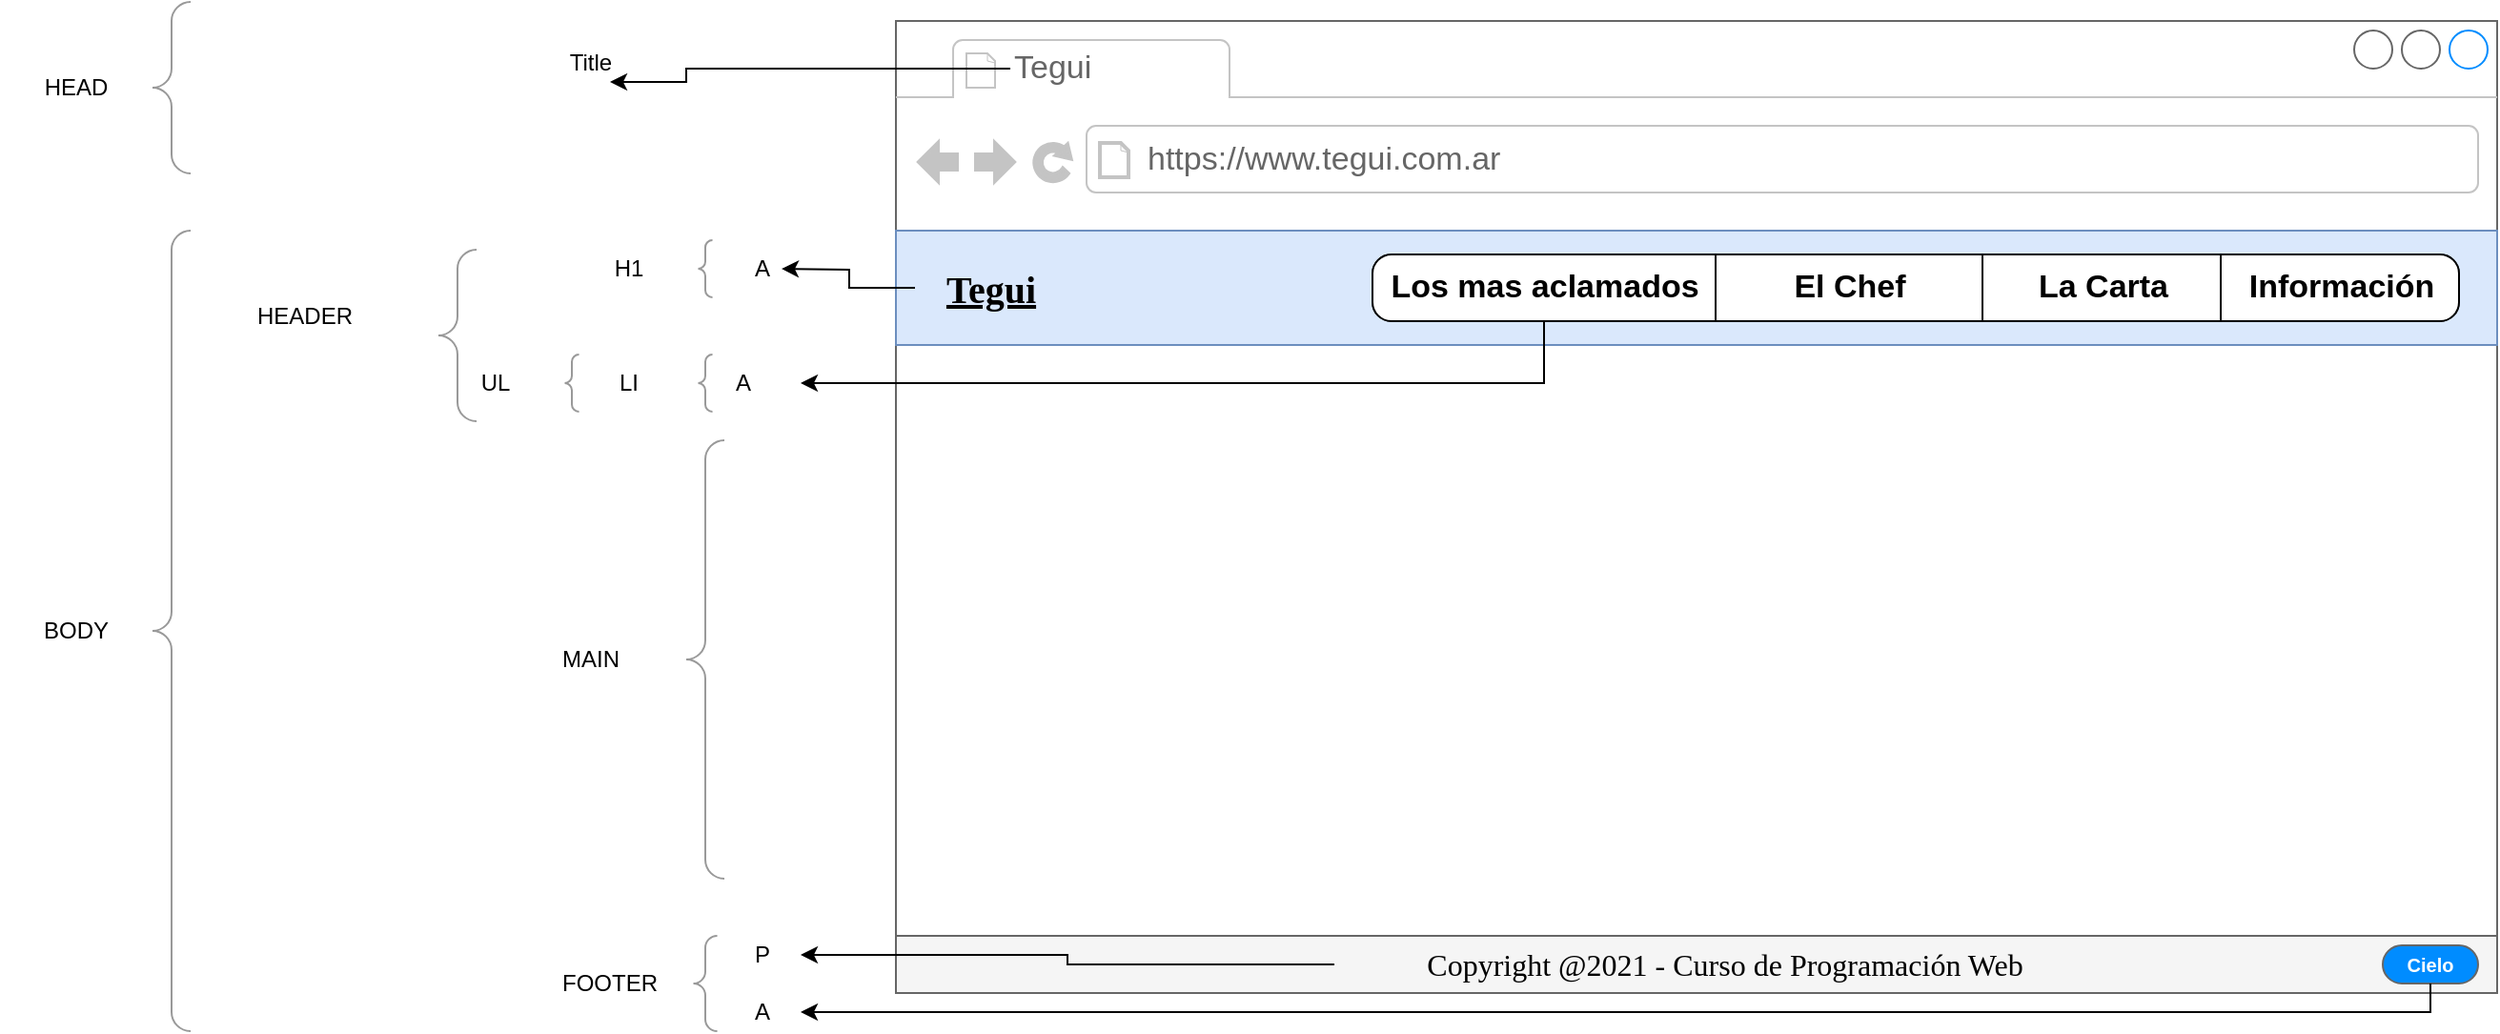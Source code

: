 <mxfile version="14.5.8" type="device" pages="6"><diagram id="nqMDQ42JvN_p7R4IukhD" name="Base"><mxGraphModel dx="2165" dy="751" grid="1" gridSize="10" guides="1" tooltips="1" connect="1" arrows="1" fold="1" page="1" pageScale="1" pageWidth="827" pageHeight="1169" math="0" shadow="0"><root><mxCell id="0"/><mxCell id="1" parent="0"/><mxCell id="BA7_IktVp5U3-9SBOT9P-2" value="" style="strokeWidth=1;shadow=0;dashed=0;align=center;html=1;shape=mxgraph.mockup.containers.browserWindow;rSize=0;strokeColor=#666666;strokeColor2=#008cff;strokeColor3=#c4c4c4;mainText=,;recursiveResize=0;" parent="1" vertex="1"><mxGeometry x="40" y="120" width="840" height="510" as="geometry"/></mxCell><mxCell id="BA7_IktVp5U3-9SBOT9P-3" value="Tegui" style="strokeWidth=1;shadow=0;dashed=0;align=center;html=1;shape=mxgraph.mockup.containers.anchor;fontSize=17;fontColor=#666666;align=left;" parent="BA7_IktVp5U3-9SBOT9P-2" vertex="1"><mxGeometry x="60" y="12" width="110" height="26" as="geometry"/></mxCell><mxCell id="BA7_IktVp5U3-9SBOT9P-4" value="&lt;div&gt;https://www.tegui.com.ar&lt;/div&gt;" style="strokeWidth=1;shadow=0;dashed=0;align=center;html=1;shape=mxgraph.mockup.containers.anchor;rSize=0;fontSize=17;fontColor=#666666;align=left;" parent="BA7_IktVp5U3-9SBOT9P-2" vertex="1"><mxGeometry x="130" y="60" width="250" height="26" as="geometry"/></mxCell><mxCell id="BA7_IktVp5U3-9SBOT9P-5" value="" style="rounded=0;whiteSpace=wrap;html=1;fillColor=#dae8fc;strokeColor=#6c8ebf;" parent="BA7_IktVp5U3-9SBOT9P-2" vertex="1"><mxGeometry y="110" width="840" height="60" as="geometry"/></mxCell><mxCell id="BA7_IktVp5U3-9SBOT9P-6" value="Tegui" style="text;html=1;strokeColor=none;fillColor=none;align=center;verticalAlign=middle;whiteSpace=wrap;rounded=0;fontFamily=Verdana;fontSize=20;fontStyle=5" parent="BA7_IktVp5U3-9SBOT9P-2" vertex="1"><mxGeometry x="10" y="130" width="80" height="20" as="geometry"/></mxCell><mxCell id="BA7_IktVp5U3-9SBOT9P-7" value="" style="strokeWidth=1;shadow=0;dashed=0;align=center;html=1;shape=mxgraph.mockup.rrect;rSize=10;fillColor=#ffffff;strokeColor=#666666;fontFamily=Verdana;fontSize=20;" parent="BA7_IktVp5U3-9SBOT9P-2" vertex="1"><mxGeometry x="250" y="122.5" width="570" height="35" as="geometry"/></mxCell><mxCell id="BA7_IktVp5U3-9SBOT9P-8" value="El Chef" style="strokeWidth=1;shadow=0;dashed=0;align=center;html=1;shape=mxgraph.mockup.rrect;rSize=0;fontSize=17;fontStyle=1;resizeHeight=1;" parent="BA7_IktVp5U3-9SBOT9P-7" vertex="1"><mxGeometry width="140" height="35" relative="1" as="geometry"><mxPoint x="180" as="offset"/></mxGeometry></mxCell><mxCell id="BA7_IktVp5U3-9SBOT9P-9" value="La Carta" style="strokeWidth=1;shadow=0;dashed=0;align=center;html=1;shape=mxgraph.mockup.rrect;rSize=0;fontSize=17;fontStyle=1;resizeHeight=1;" parent="BA7_IktVp5U3-9SBOT9P-7" vertex="1"><mxGeometry width="125" height="35" relative="1" as="geometry"><mxPoint x="320" as="offset"/></mxGeometry></mxCell><mxCell id="BA7_IktVp5U3-9SBOT9P-10" value="Información" style="strokeWidth=1;shadow=0;dashed=0;align=center;html=1;shape=mxgraph.mockup.rightButton;rSize=10;fontSize=17;fontStyle=1;resizeHeight=1;" parent="BA7_IktVp5U3-9SBOT9P-7" vertex="1"><mxGeometry x="1" width="125" height="35" relative="1" as="geometry"><mxPoint x="-125" as="offset"/></mxGeometry></mxCell><mxCell id="BA7_IktVp5U3-9SBOT9P-11" value="Los mas aclamados" style="strokeWidth=1;shadow=0;dashed=0;align=center;html=1;shape=mxgraph.mockup.leftButton;rSize=10;fontSize=17;fontStyle=1;resizeHeight=1;" parent="BA7_IktVp5U3-9SBOT9P-7" vertex="1"><mxGeometry width="180" height="35" relative="1" as="geometry"/></mxCell><mxCell id="BA7_IktVp5U3-9SBOT9P-12" value="" style="rounded=0;whiteSpace=wrap;html=1;fontFamily=Verdana;fontSize=20;fillColor=#f5f5f5;strokeColor=#666666;fontColor=#333333;" parent="BA7_IktVp5U3-9SBOT9P-2" vertex="1"><mxGeometry y="480" width="840" height="30" as="geometry"/></mxCell><mxCell id="BA7_IktVp5U3-9SBOT9P-13" value="Copyright @2021 - Curso de Programación Web" style="text;html=1;strokeColor=none;fillColor=none;align=center;verticalAlign=middle;whiteSpace=wrap;rounded=0;fontFamily=Verdana;fontSize=16;" parent="BA7_IktVp5U3-9SBOT9P-2" vertex="1"><mxGeometry x="230" y="485" width="410" height="20" as="geometry"/></mxCell><mxCell id="BA7_IktVp5U3-9SBOT9P-14" value="Cielo" style="strokeWidth=1;shadow=0;dashed=0;align=center;html=1;shape=mxgraph.mockup.buttons.button;strokeColor=#666666;fontColor=#ffffff;mainText=;buttonStyle=round;fontSize=10;fontStyle=1;fillColor=#008cff;whiteSpace=wrap;" parent="BA7_IktVp5U3-9SBOT9P-2" vertex="1"><mxGeometry x="780" y="485" width="50" height="20" as="geometry"/></mxCell><mxCell id="oKvTap58xJANNZ1fQvmA-1" style="edgeStyle=orthogonalEdgeStyle;rounded=0;orthogonalLoop=1;jettySize=auto;html=1;" edge="1" parent="1" source="BA7_IktVp5U3-9SBOT9P-6"><mxGeometry relative="1" as="geometry"><mxPoint x="-20" y="250" as="targetPoint"/></mxGeometry></mxCell><mxCell id="oKvTap58xJANNZ1fQvmA-2" value="H1" style="text;html=1;strokeColor=none;fillColor=none;align=center;verticalAlign=middle;whiteSpace=wrap;rounded=0;" vertex="1" parent="1"><mxGeometry x="-120" y="240" width="40" height="20" as="geometry"/></mxCell><mxCell id="oKvTap58xJANNZ1fQvmA-3" style="edgeStyle=orthogonalEdgeStyle;rounded=0;orthogonalLoop=1;jettySize=auto;html=1;" edge="1" parent="1" source="BA7_IktVp5U3-9SBOT9P-11"><mxGeometry relative="1" as="geometry"><mxPoint x="-10" y="310" as="targetPoint"/><Array as="points"><mxPoint x="380" y="310"/><mxPoint x="10" y="310"/></Array></mxGeometry></mxCell><mxCell id="oKvTap58xJANNZ1fQvmA-4" value="A" style="text;html=1;strokeColor=none;fillColor=none;align=center;verticalAlign=middle;whiteSpace=wrap;rounded=0;" vertex="1" parent="1"><mxGeometry x="-60" y="300" width="40" height="20" as="geometry"/></mxCell><mxCell id="oKvTap58xJANNZ1fQvmA-5" value="" style="labelPosition=right;align=left;strokeWidth=1;shape=mxgraph.mockup.markup.curlyBrace;html=1;shadow=0;dashed=0;strokeColor=#999999;direction=north;" vertex="1" parent="1"><mxGeometry x="-70" y="295" width="20" height="30" as="geometry"/></mxCell><mxCell id="oKvTap58xJANNZ1fQvmA-6" value="LI" style="text;html=1;strokeColor=none;fillColor=none;align=center;verticalAlign=middle;whiteSpace=wrap;rounded=0;" vertex="1" parent="1"><mxGeometry x="-120" y="300" width="40" height="20" as="geometry"/></mxCell><mxCell id="oKvTap58xJANNZ1fQvmA-8" value="" style="labelPosition=right;align=left;strokeWidth=1;shape=mxgraph.mockup.markup.curlyBrace;html=1;shadow=0;dashed=0;strokeColor=#999999;direction=north;" vertex="1" parent="1"><mxGeometry x="-140" y="295" width="20" height="30" as="geometry"/></mxCell><mxCell id="oKvTap58xJANNZ1fQvmA-9" value="UL" style="text;html=1;strokeColor=none;fillColor=none;align=center;verticalAlign=middle;whiteSpace=wrap;rounded=0;" vertex="1" parent="1"><mxGeometry x="-190" y="300" width="40" height="20" as="geometry"/></mxCell><mxCell id="oKvTap58xJANNZ1fQvmA-11" value="" style="labelPosition=right;align=left;strokeWidth=1;shape=mxgraph.mockup.markup.curlyBrace;html=1;shadow=0;dashed=0;strokeColor=#999999;direction=north;" vertex="1" parent="1"><mxGeometry x="-350" y="110" width="20" height="90" as="geometry"/></mxCell><mxCell id="oKvTap58xJANNZ1fQvmA-12" value="HEADER" style="text;html=1;strokeColor=none;fillColor=none;align=center;verticalAlign=middle;whiteSpace=wrap;rounded=0;" vertex="1" parent="1"><mxGeometry x="-310" y="265" width="80" height="20" as="geometry"/></mxCell><mxCell id="oKvTap58xJANNZ1fQvmA-13" value="P" style="text;html=1;strokeColor=none;fillColor=none;align=center;verticalAlign=middle;whiteSpace=wrap;rounded=0;" vertex="1" parent="1"><mxGeometry x="-50" y="600" width="40" height="20" as="geometry"/></mxCell><mxCell id="oKvTap58xJANNZ1fQvmA-15" value="Title" style="text;html=1;strokeColor=none;fillColor=none;align=center;verticalAlign=middle;whiteSpace=wrap;rounded=0;" vertex="1" parent="1"><mxGeometry x="-140" y="132" width="40" height="20" as="geometry"/></mxCell><mxCell id="oKvTap58xJANNZ1fQvmA-16" style="edgeStyle=orthogonalEdgeStyle;rounded=0;orthogonalLoop=1;jettySize=auto;html=1;entryX=0.75;entryY=1;entryDx=0;entryDy=0;" edge="1" parent="1" source="BA7_IktVp5U3-9SBOT9P-3" target="oKvTap58xJANNZ1fQvmA-15"><mxGeometry relative="1" as="geometry"><Array as="points"><mxPoint x="-70" y="145"/></Array></mxGeometry></mxCell><mxCell id="oKvTap58xJANNZ1fQvmA-21" style="edgeStyle=orthogonalEdgeStyle;rounded=0;orthogonalLoop=1;jettySize=auto;html=1;exitX=0;exitY=0.5;exitDx=0;exitDy=0;entryX=1;entryY=0.5;entryDx=0;entryDy=0;" edge="1" parent="1" source="BA7_IktVp5U3-9SBOT9P-13" target="oKvTap58xJANNZ1fQvmA-13"><mxGeometry relative="1" as="geometry"/></mxCell><mxCell id="oKvTap58xJANNZ1fQvmA-22" value="A" style="text;html=1;strokeColor=none;fillColor=none;align=center;verticalAlign=middle;whiteSpace=wrap;rounded=0;" vertex="1" parent="1"><mxGeometry x="-50" y="630" width="40" height="20" as="geometry"/></mxCell><mxCell id="oKvTap58xJANNZ1fQvmA-24" style="edgeStyle=orthogonalEdgeStyle;rounded=0;orthogonalLoop=1;jettySize=auto;html=1;entryX=1;entryY=0.5;entryDx=0;entryDy=0;" edge="1" parent="1" source="BA7_IktVp5U3-9SBOT9P-14" target="oKvTap58xJANNZ1fQvmA-22"><mxGeometry relative="1" as="geometry"><Array as="points"><mxPoint x="845" y="640"/></Array></mxGeometry></mxCell><mxCell id="oKvTap58xJANNZ1fQvmA-25" value="" style="labelPosition=right;align=left;strokeWidth=1;shape=mxgraph.mockup.markup.curlyBrace;html=1;shadow=0;dashed=0;strokeColor=#999999;direction=north;" vertex="1" parent="1"><mxGeometry x="-70" y="600" width="20" height="50" as="geometry"/></mxCell><mxCell id="oKvTap58xJANNZ1fQvmA-26" value="FOOTER" style="text;html=1;strokeColor=none;fillColor=none;align=center;verticalAlign=middle;whiteSpace=wrap;rounded=0;" vertex="1" parent="1"><mxGeometry x="-150" y="615" width="80" height="20" as="geometry"/></mxCell><mxCell id="oKvTap58xJANNZ1fQvmA-28" value="" style="labelPosition=right;align=left;strokeWidth=1;shape=mxgraph.mockup.markup.curlyBrace;html=1;shadow=0;dashed=0;strokeColor=#999999;direction=north;" vertex="1" parent="1"><mxGeometry x="-70" y="340" width="20" height="230" as="geometry"/></mxCell><mxCell id="oKvTap58xJANNZ1fQvmA-29" value="MAIN" style="text;html=1;strokeColor=none;fillColor=none;align=center;verticalAlign=middle;whiteSpace=wrap;rounded=0;" vertex="1" parent="1"><mxGeometry x="-160" y="445" width="80" height="20" as="geometry"/></mxCell><mxCell id="oKvTap58xJANNZ1fQvmA-31" value="" style="labelPosition=right;align=left;strokeWidth=1;shape=mxgraph.mockup.markup.curlyBrace;html=1;shadow=0;dashed=0;strokeColor=#999999;direction=north;" vertex="1" parent="1"><mxGeometry x="-350" y="230" width="20" height="420" as="geometry"/></mxCell><mxCell id="oKvTap58xJANNZ1fQvmA-32" value="BODY" style="text;html=1;strokeColor=none;fillColor=none;align=center;verticalAlign=middle;whiteSpace=wrap;rounded=0;" vertex="1" parent="1"><mxGeometry x="-430" y="430" width="80" height="20" as="geometry"/></mxCell><mxCell id="oKvTap58xJANNZ1fQvmA-33" value="" style="labelPosition=right;align=left;strokeWidth=1;shape=mxgraph.mockup.markup.curlyBrace;html=1;shadow=0;dashed=0;strokeColor=#999999;direction=north;" vertex="1" parent="1"><mxGeometry x="-200" y="240" width="20" height="90" as="geometry"/></mxCell><mxCell id="oKvTap58xJANNZ1fQvmA-34" value="HEAD" style="text;html=1;strokeColor=none;fillColor=none;align=center;verticalAlign=middle;whiteSpace=wrap;rounded=0;" vertex="1" parent="1"><mxGeometry x="-430" y="145" width="80" height="20" as="geometry"/></mxCell><mxCell id="TH_lSiqFas2i1T2mnGku-1" value="A" style="text;html=1;strokeColor=none;fillColor=none;align=center;verticalAlign=middle;whiteSpace=wrap;rounded=0;" vertex="1" parent="1"><mxGeometry x="-50" y="240" width="40" height="20" as="geometry"/></mxCell><mxCell id="TH_lSiqFas2i1T2mnGku-3" value="" style="labelPosition=right;align=left;strokeWidth=1;shape=mxgraph.mockup.markup.curlyBrace;html=1;shadow=0;dashed=0;strokeColor=#999999;direction=north;" vertex="1" parent="1"><mxGeometry x="-70" y="235" width="20" height="30" as="geometry"/></mxCell></root></mxGraphModel></diagram><diagram id="Suu-CQbmEaM5O-Zb5R0b" name="Los mas aclamados"><mxGraphModel dx="2701" dy="751" grid="1" gridSize="10" guides="1" tooltips="1" connect="1" arrows="1" fold="1" page="1" pageScale="1" pageWidth="827" pageHeight="1169" math="0" shadow="0"><root><mxCell id="gmJ7ThKubN7UDuWivwM_-0"/><mxCell id="gmJ7ThKubN7UDuWivwM_-1" parent="gmJ7ThKubN7UDuWivwM_-0"/><mxCell id="x8vzLt6lzpARcttLko7o-0" value="" style="strokeWidth=1;shadow=0;dashed=0;align=center;html=1;shape=mxgraph.mockup.containers.browserWindow;rSize=0;strokeColor=#666666;strokeColor2=#008cff;strokeColor3=#c4c4c4;mainText=,;recursiveResize=0;" parent="gmJ7ThKubN7UDuWivwM_-1" vertex="1"><mxGeometry x="40" y="120" width="840" height="510" as="geometry"/></mxCell><mxCell id="x8vzLt6lzpARcttLko7o-1" value="Tegui" style="strokeWidth=1;shadow=0;dashed=0;align=center;html=1;shape=mxgraph.mockup.containers.anchor;fontSize=17;fontColor=#666666;align=left;" parent="x8vzLt6lzpARcttLko7o-0" vertex="1"><mxGeometry x="60" y="12" width="110" height="26" as="geometry"/></mxCell><mxCell id="x8vzLt6lzpARcttLko7o-2" value="&lt;div&gt;https://www.tegui.com.ar&lt;/div&gt;" style="strokeWidth=1;shadow=0;dashed=0;align=center;html=1;shape=mxgraph.mockup.containers.anchor;rSize=0;fontSize=17;fontColor=#666666;align=left;" parent="x8vzLt6lzpARcttLko7o-0" vertex="1"><mxGeometry x="130" y="60" width="250" height="26" as="geometry"/></mxCell><mxCell id="x8vzLt6lzpARcttLko7o-3" value="" style="rounded=0;whiteSpace=wrap;html=1;fillColor=#dae8fc;strokeColor=#6c8ebf;" parent="x8vzLt6lzpARcttLko7o-0" vertex="1"><mxGeometry y="110" width="840" height="60" as="geometry"/></mxCell><mxCell id="x8vzLt6lzpARcttLko7o-4" value="Tegui" style="text;html=1;strokeColor=none;fillColor=none;align=center;verticalAlign=middle;whiteSpace=wrap;rounded=0;fontFamily=Verdana;fontSize=20;fontStyle=5" parent="x8vzLt6lzpARcttLko7o-0" vertex="1"><mxGeometry x="20" y="130" width="40" height="20" as="geometry"/></mxCell><mxCell id="x8vzLt6lzpARcttLko7o-5" value="" style="strokeWidth=1;shadow=0;dashed=0;align=center;html=1;shape=mxgraph.mockup.rrect;rSize=10;fillColor=#ffffff;strokeColor=#666666;fontFamily=Verdana;fontSize=20;" parent="x8vzLt6lzpARcttLko7o-0" vertex="1"><mxGeometry x="250" y="122.5" width="570" height="35" as="geometry"/></mxCell><mxCell id="x8vzLt6lzpARcttLko7o-6" value="El Chef" style="strokeWidth=1;shadow=0;dashed=0;align=center;html=1;shape=mxgraph.mockup.rrect;rSize=0;fontSize=17;fontStyle=1;resizeHeight=1;" parent="x8vzLt6lzpARcttLko7o-5" vertex="1"><mxGeometry width="140" height="35" relative="1" as="geometry"><mxPoint x="180" as="offset"/></mxGeometry></mxCell><mxCell id="x8vzLt6lzpARcttLko7o-7" value="La Carta" style="strokeWidth=1;shadow=0;dashed=0;align=center;html=1;shape=mxgraph.mockup.rrect;rSize=0;fontSize=17;fontStyle=1;resizeHeight=1;" parent="x8vzLt6lzpARcttLko7o-5" vertex="1"><mxGeometry width="125" height="35" relative="1" as="geometry"><mxPoint x="320" as="offset"/></mxGeometry></mxCell><mxCell id="x8vzLt6lzpARcttLko7o-8" value="Información" style="strokeWidth=1;shadow=0;dashed=0;align=center;html=1;shape=mxgraph.mockup.rightButton;rSize=10;fontSize=17;fontStyle=1;resizeHeight=1;" parent="x8vzLt6lzpARcttLko7o-5" vertex="1"><mxGeometry x="1" width="125" height="35" relative="1" as="geometry"><mxPoint x="-125" as="offset"/></mxGeometry></mxCell><mxCell id="x8vzLt6lzpARcttLko7o-9" value="Los mas aclamados" style="strokeWidth=1;shadow=0;dashed=0;align=center;html=1;shape=mxgraph.mockup.leftButton;rSize=10;fontSize=17;fontStyle=1;resizeHeight=1;fillColor=#f8cecc;strokeColor=#b85450;" parent="x8vzLt6lzpARcttLko7o-5" vertex="1"><mxGeometry width="180" height="35" relative="1" as="geometry"/></mxCell><mxCell id="x8vzLt6lzpARcttLko7o-10" value="" style="rounded=0;whiteSpace=wrap;html=1;fontFamily=Verdana;fontSize=20;fillColor=#f5f5f5;strokeColor=#666666;fontColor=#333333;" parent="x8vzLt6lzpARcttLko7o-0" vertex="1"><mxGeometry y="480" width="840" height="30" as="geometry"/></mxCell><mxCell id="x8vzLt6lzpARcttLko7o-11" value="Copyright @2021 - Curso de Programación Web" style="text;html=1;strokeColor=none;fillColor=none;align=center;verticalAlign=middle;whiteSpace=wrap;rounded=0;fontFamily=Verdana;fontSize=16;" parent="x8vzLt6lzpARcttLko7o-0" vertex="1"><mxGeometry x="230" y="485" width="410" height="20" as="geometry"/></mxCell><mxCell id="x8vzLt6lzpARcttLko7o-12" value="Cielo" style="strokeWidth=1;shadow=0;dashed=0;align=center;html=1;shape=mxgraph.mockup.buttons.button;strokeColor=#666666;fontColor=#ffffff;mainText=;buttonStyle=round;fontSize=10;fontStyle=1;fillColor=#008cff;whiteSpace=wrap;" parent="x8vzLt6lzpARcttLko7o-0" vertex="1"><mxGeometry x="780" y="485" width="50" height="20" as="geometry"/></mxCell><mxCell id="0_UsdfJ4_4KWycS2HDEQ-0" value="" style="verticalLabelPosition=bottom;shadow=0;dashed=0;align=center;html=1;verticalAlign=top;strokeWidth=1;shape=mxgraph.mockup.graphics.simpleIcon;strokeColor=#999999;fontFamily=Verdana;fontSize=10;" parent="x8vzLt6lzpARcttLko7o-0" vertex="1"><mxGeometry x="15" y="180" width="455" height="130" as="geometry"/></mxCell><mxCell id="0_UsdfJ4_4KWycS2HDEQ-1" value="&lt;h1&gt;Pizza&lt;/h1&gt;&lt;p&gt;Pizza de muzzarela cortada por el chef con aceitunas traidas de italia y morron importado de ukrania.&lt;br&gt;&lt;/p&gt;" style="text;html=1;strokeColor=none;fillColor=none;spacing=5;spacingTop=-20;whiteSpace=wrap;overflow=hidden;rounded=0;fontFamily=Verdana;fontSize=10;" parent="x8vzLt6lzpARcttLko7o-0" vertex="1"><mxGeometry x="480" y="180" width="350" height="70" as="geometry"/></mxCell><mxCell id="0_UsdfJ4_4KWycS2HDEQ-2" value="&quot;&lt;i&gt;La mejor pizza del mundo!&quot;&lt;/i&gt;" style="text;html=1;strokeColor=none;fillColor=none;align=center;verticalAlign=middle;whiteSpace=wrap;rounded=0;fontFamily=Verdana;fontSize=10;" parent="x8vzLt6lzpARcttLko7o-0" vertex="1"><mxGeometry x="660" y="270" width="160" height="20" as="geometry"/></mxCell><mxCell id="0_UsdfJ4_4KWycS2HDEQ-3" value="&lt;font style=&quot;font-size: 13px&quot;&gt;-&lt;/font&gt; La mona Gimenez" style="text;html=1;strokeColor=none;fillColor=none;align=center;verticalAlign=middle;whiteSpace=wrap;rounded=0;fontFamily=Verdana;fontSize=10;fontStyle=1" parent="x8vzLt6lzpARcttLko7o-0" vertex="1"><mxGeometry x="680" y="290" width="140" height="20" as="geometry"/></mxCell><mxCell id="0_UsdfJ4_4KWycS2HDEQ-4" value="" style="verticalLabelPosition=bottom;shadow=0;dashed=0;align=center;html=1;verticalAlign=top;strokeWidth=1;shape=mxgraph.mockup.graphics.simpleIcon;strokeColor=#999999;fontFamily=Verdana;fontSize=10;" parent="x8vzLt6lzpARcttLko7o-0" vertex="1"><mxGeometry x="380" y="330" width="440" height="140" as="geometry"/></mxCell><mxCell id="0_UsdfJ4_4KWycS2HDEQ-5" value="&lt;h1&gt;Milanganza de Pavo&lt;br&gt;&lt;/h1&gt;&lt;p&gt;Una gran milanga al mejor estilo Serviano acompañada con un pure mixto de palta y albahaca.&lt;br&gt;&lt;/p&gt;" style="text;html=1;strokeColor=none;fillColor=none;spacing=5;spacingTop=-20;whiteSpace=wrap;overflow=hidden;rounded=0;fontFamily=Verdana;fontSize=10;" parent="x8vzLt6lzpARcttLko7o-0" vertex="1"><mxGeometry x="15" y="330" width="350" height="70" as="geometry"/></mxCell><mxCell id="0_UsdfJ4_4KWycS2HDEQ-6" value="&quot;&lt;i&gt;Una milanga digna de ir a comerla&quot;&lt;/i&gt;" style="text;html=1;strokeColor=none;fillColor=none;align=center;verticalAlign=middle;whiteSpace=wrap;rounded=0;fontFamily=Verdana;fontSize=10;" parent="x8vzLt6lzpARcttLko7o-0" vertex="1"><mxGeometry x="150" y="420" width="205" height="20" as="geometry"/></mxCell><mxCell id="0_UsdfJ4_4KWycS2HDEQ-7" value="&lt;font style=&quot;font-size: 13px&quot;&gt;-&lt;/font&gt; Bruno Diaz" style="text;html=1;strokeColor=none;fillColor=none;align=center;verticalAlign=middle;whiteSpace=wrap;rounded=0;fontFamily=Verdana;fontSize=10;fontStyle=1" parent="x8vzLt6lzpARcttLko7o-0" vertex="1"><mxGeometry x="260" y="445" width="85" height="20" as="geometry"/></mxCell><mxCell id="3SINfqfmMg9cF0xonim8-0" style="edgeStyle=orthogonalEdgeStyle;rounded=0;orthogonalLoop=1;jettySize=auto;html=1;entryX=1;entryY=0.5;entryDx=0;entryDy=0;" edge="1" parent="gmJ7ThKubN7UDuWivwM_-1" source="0_UsdfJ4_4KWycS2HDEQ-0" target="3SINfqfmMg9cF0xonim8-1"><mxGeometry relative="1" as="geometry"><mxPoint x="-40" y="320" as="targetPoint"/></mxGeometry></mxCell><mxCell id="3SINfqfmMg9cF0xonim8-1" value="&lt;div&gt;IMG&lt;/div&gt;" style="text;html=1;strokeColor=none;fillColor=none;align=center;verticalAlign=middle;whiteSpace=wrap;rounded=0;" vertex="1" parent="gmJ7ThKubN7UDuWivwM_-1"><mxGeometry x="-100" y="310" width="40" height="20" as="geometry"/></mxCell><mxCell id="3SINfqfmMg9cF0xonim8-2" value="H2" style="text;html=1;strokeColor=none;fillColor=none;align=center;verticalAlign=middle;whiteSpace=wrap;rounded=0;" vertex="1" parent="gmJ7ThKubN7UDuWivwM_-1"><mxGeometry x="-100" y="350" width="40" height="20" as="geometry"/></mxCell><mxCell id="3SINfqfmMg9cF0xonim8-3" style="edgeStyle=orthogonalEdgeStyle;rounded=0;orthogonalLoop=1;jettySize=auto;html=1;exitX=0;exitY=0.25;exitDx=0;exitDy=0;" edge="1" parent="gmJ7ThKubN7UDuWivwM_-1" source="0_UsdfJ4_4KWycS2HDEQ-1" target="3SINfqfmMg9cF0xonim8-2"><mxGeometry relative="1" as="geometry"/></mxCell><mxCell id="3SINfqfmMg9cF0xonim8-4" value="P" style="text;html=1;strokeColor=none;fillColor=none;align=center;verticalAlign=middle;whiteSpace=wrap;rounded=0;" vertex="1" parent="gmJ7ThKubN7UDuWivwM_-1"><mxGeometry x="-100" y="380" width="40" height="20" as="geometry"/></mxCell><mxCell id="3SINfqfmMg9cF0xonim8-5" style="edgeStyle=orthogonalEdgeStyle;rounded=0;orthogonalLoop=1;jettySize=auto;html=1;exitX=0;exitY=0.75;exitDx=0;exitDy=0;entryX=1;entryY=0.5;entryDx=0;entryDy=0;" edge="1" parent="gmJ7ThKubN7UDuWivwM_-1" source="0_UsdfJ4_4KWycS2HDEQ-1" target="3SINfqfmMg9cF0xonim8-4"><mxGeometry relative="1" as="geometry"/></mxCell><mxCell id="3SINfqfmMg9cF0xonim8-6" value="P" style="text;html=1;strokeColor=none;fillColor=none;align=center;verticalAlign=middle;whiteSpace=wrap;rounded=0;" vertex="1" parent="gmJ7ThKubN7UDuWivwM_-1"><mxGeometry x="-100" y="410" width="40" height="20" as="geometry"/></mxCell><mxCell id="3SINfqfmMg9cF0xonim8-8" value="P" style="text;html=1;strokeColor=none;fillColor=none;align=center;verticalAlign=middle;whiteSpace=wrap;rounded=0;" vertex="1" parent="gmJ7ThKubN7UDuWivwM_-1"><mxGeometry x="-100" y="440" width="40" height="20" as="geometry"/></mxCell><mxCell id="3SINfqfmMg9cF0xonim8-9" style="edgeStyle=orthogonalEdgeStyle;rounded=0;orthogonalLoop=1;jettySize=auto;html=1;entryX=1;entryY=0.5;entryDx=0;entryDy=0;" edge="1" parent="gmJ7ThKubN7UDuWivwM_-1" source="0_UsdfJ4_4KWycS2HDEQ-2" target="3SINfqfmMg9cF0xonim8-6"><mxGeometry relative="1" as="geometry"/></mxCell><mxCell id="3SINfqfmMg9cF0xonim8-10" style="edgeStyle=orthogonalEdgeStyle;rounded=0;orthogonalLoop=1;jettySize=auto;html=1;exitX=0;exitY=0.5;exitDx=0;exitDy=0;entryX=1;entryY=0.5;entryDx=0;entryDy=0;" edge="1" parent="gmJ7ThKubN7UDuWivwM_-1" source="0_UsdfJ4_4KWycS2HDEQ-3" target="3SINfqfmMg9cF0xonim8-8"><mxGeometry relative="1" as="geometry"/></mxCell><mxCell id="3SINfqfmMg9cF0xonim8-11" value="DIV" style="text;html=1;strokeColor=none;fillColor=none;align=center;verticalAlign=middle;whiteSpace=wrap;rounded=0;" vertex="1" parent="gmJ7ThKubN7UDuWivwM_-1"><mxGeometry x="-180" y="315" width="40" height="20" as="geometry"/></mxCell><mxCell id="3SINfqfmMg9cF0xonim8-12" value="" style="labelPosition=right;align=left;strokeWidth=1;shape=mxgraph.mockup.markup.curlyBrace;html=1;shadow=0;dashed=0;strokeColor=#999999;direction=north;" vertex="1" parent="gmJ7ThKubN7UDuWivwM_-1"><mxGeometry x="-130" y="310" width="20" height="30" as="geometry"/></mxCell><mxCell id="3SINfqfmMg9cF0xonim8-13" value="" style="labelPosition=right;align=left;strokeWidth=1;shape=mxgraph.mockup.markup.curlyBrace;html=1;shadow=0;dashed=0;strokeColor=#999999;direction=north;" vertex="1" parent="gmJ7ThKubN7UDuWivwM_-1"><mxGeometry x="-130" y="350" width="20" height="110" as="geometry"/></mxCell><mxCell id="3SINfqfmMg9cF0xonim8-14" value="DIV" style="text;html=1;strokeColor=none;fillColor=none;align=center;verticalAlign=middle;whiteSpace=wrap;rounded=0;" vertex="1" parent="gmJ7ThKubN7UDuWivwM_-1"><mxGeometry x="-180" y="395" width="40" height="20" as="geometry"/></mxCell><mxCell id="3SINfqfmMg9cF0xonim8-16" value="" style="labelPosition=right;align=left;strokeWidth=1;shape=mxgraph.mockup.markup.curlyBrace;html=1;shadow=0;dashed=0;strokeColor=#999999;direction=north;" vertex="1" parent="gmJ7ThKubN7UDuWivwM_-1"><mxGeometry x="-210" y="310" width="20" height="150" as="geometry"/></mxCell><mxCell id="3SINfqfmMg9cF0xonim8-17" value="SECTION" style="text;html=1;strokeColor=none;fillColor=none;align=center;verticalAlign=middle;whiteSpace=wrap;rounded=0;" vertex="1" parent="gmJ7ThKubN7UDuWivwM_-1"><mxGeometry x="-300" y="375" width="70" height="20" as="geometry"/></mxCell><mxCell id="kRevr2H0iNe9PrMu0rvM-0" value="" style="labelPosition=right;align=left;strokeWidth=1;shape=mxgraph.mockup.markup.curlyBrace;html=1;shadow=0;dashed=0;strokeColor=#999999;direction=north;" vertex="1" parent="gmJ7ThKubN7UDuWivwM_-1"><mxGeometry x="-330" y="315" width="20" height="285" as="geometry"/></mxCell><mxCell id="kRevr2H0iNe9PrMu0rvM-1" value="MAIN" style="text;html=1;strokeColor=none;fillColor=none;align=center;verticalAlign=middle;whiteSpace=wrap;rounded=0;" vertex="1" parent="gmJ7ThKubN7UDuWivwM_-1"><mxGeometry x="-420" y="447.5" width="70" height="20" as="geometry"/></mxCell></root></mxGraphModel></diagram><diagram id="vxsFey-J5I1dJuTmDDBP" name="El Chef"><mxGraphModel dx="1634" dy="751" grid="1" gridSize="10" guides="1" tooltips="1" connect="1" arrows="1" fold="1" page="1" pageScale="1" pageWidth="827" pageHeight="1169" math="0" shadow="0"><root><mxCell id="DJ-btZ3iP55ivQdzni07-0"/><mxCell id="DJ-btZ3iP55ivQdzni07-1" parent="DJ-btZ3iP55ivQdzni07-0"/><mxCell id="hnCAinM2SYp-iNDJ24VL-0" value="" style="strokeWidth=1;shadow=0;dashed=0;align=center;html=1;shape=mxgraph.mockup.containers.browserWindow;rSize=0;strokeColor=#666666;strokeColor2=#008cff;strokeColor3=#c4c4c4;mainText=,;recursiveResize=0;" parent="DJ-btZ3iP55ivQdzni07-1" vertex="1"><mxGeometry x="40" y="120" width="840" height="510" as="geometry"/></mxCell><mxCell id="hnCAinM2SYp-iNDJ24VL-1" value="Tegui" style="strokeWidth=1;shadow=0;dashed=0;align=center;html=1;shape=mxgraph.mockup.containers.anchor;fontSize=17;fontColor=#666666;align=left;" parent="hnCAinM2SYp-iNDJ24VL-0" vertex="1"><mxGeometry x="60" y="12" width="110" height="26" as="geometry"/></mxCell><mxCell id="hnCAinM2SYp-iNDJ24VL-2" value="&lt;div&gt;https://www.tegui.com.ar&lt;/div&gt;" style="strokeWidth=1;shadow=0;dashed=0;align=center;html=1;shape=mxgraph.mockup.containers.anchor;rSize=0;fontSize=17;fontColor=#666666;align=left;" parent="hnCAinM2SYp-iNDJ24VL-0" vertex="1"><mxGeometry x="130" y="60" width="250" height="26" as="geometry"/></mxCell><mxCell id="hnCAinM2SYp-iNDJ24VL-3" value="" style="rounded=0;whiteSpace=wrap;html=1;fillColor=#dae8fc;strokeColor=#6c8ebf;" parent="hnCAinM2SYp-iNDJ24VL-0" vertex="1"><mxGeometry y="110" width="840" height="60" as="geometry"/></mxCell><mxCell id="hnCAinM2SYp-iNDJ24VL-4" value="Tegui" style="text;html=1;strokeColor=none;fillColor=none;align=center;verticalAlign=middle;whiteSpace=wrap;rounded=0;fontFamily=Verdana;fontSize=20;fontStyle=5" parent="hnCAinM2SYp-iNDJ24VL-0" vertex="1"><mxGeometry x="20" y="130" width="40" height="20" as="geometry"/></mxCell><mxCell id="hnCAinM2SYp-iNDJ24VL-5" value="" style="strokeWidth=1;shadow=0;dashed=0;align=center;html=1;shape=mxgraph.mockup.rrect;rSize=10;fillColor=#ffffff;strokeColor=#666666;fontFamily=Verdana;fontSize=20;" parent="hnCAinM2SYp-iNDJ24VL-0" vertex="1"><mxGeometry x="250" y="122.5" width="570" height="35" as="geometry"/></mxCell><mxCell id="hnCAinM2SYp-iNDJ24VL-6" value="El Chef" style="strokeWidth=1;shadow=0;dashed=0;align=center;html=1;shape=mxgraph.mockup.rrect;rSize=0;fontSize=17;fontStyle=1;resizeHeight=1;fillColor=#f8cecc;strokeColor=#b85450;" parent="hnCAinM2SYp-iNDJ24VL-5" vertex="1"><mxGeometry width="140" height="35" relative="1" as="geometry"><mxPoint x="180" as="offset"/></mxGeometry></mxCell><mxCell id="hnCAinM2SYp-iNDJ24VL-7" value="La Carta" style="strokeWidth=1;shadow=0;dashed=0;align=center;html=1;shape=mxgraph.mockup.rrect;rSize=0;fontSize=17;fontStyle=1;resizeHeight=1;" parent="hnCAinM2SYp-iNDJ24VL-5" vertex="1"><mxGeometry width="125" height="35" relative="1" as="geometry"><mxPoint x="320" as="offset"/></mxGeometry></mxCell><mxCell id="hnCAinM2SYp-iNDJ24VL-8" value="Información" style="strokeWidth=1;shadow=0;dashed=0;align=center;html=1;shape=mxgraph.mockup.rightButton;rSize=10;fontSize=17;fontStyle=1;resizeHeight=1;" parent="hnCAinM2SYp-iNDJ24VL-5" vertex="1"><mxGeometry x="1" width="125" height="35" relative="1" as="geometry"><mxPoint x="-125" as="offset"/></mxGeometry></mxCell><mxCell id="hnCAinM2SYp-iNDJ24VL-9" value="Los mas aclamados" style="strokeWidth=1;shadow=0;dashed=0;align=center;html=1;shape=mxgraph.mockup.leftButton;rSize=10;fontSize=17;fontStyle=1;resizeHeight=1;" parent="hnCAinM2SYp-iNDJ24VL-5" vertex="1"><mxGeometry width="180" height="35" relative="1" as="geometry"/></mxCell><mxCell id="hnCAinM2SYp-iNDJ24VL-10" value="" style="rounded=0;whiteSpace=wrap;html=1;fontFamily=Verdana;fontSize=20;fillColor=#f5f5f5;strokeColor=#666666;fontColor=#333333;" parent="hnCAinM2SYp-iNDJ24VL-0" vertex="1"><mxGeometry y="480" width="840" height="30" as="geometry"/></mxCell><mxCell id="hnCAinM2SYp-iNDJ24VL-11" value="Copyright @2021 - Curso de Programación Web" style="text;html=1;strokeColor=none;fillColor=none;align=center;verticalAlign=middle;whiteSpace=wrap;rounded=0;fontFamily=Verdana;fontSize=16;" parent="hnCAinM2SYp-iNDJ24VL-0" vertex="1"><mxGeometry x="230" y="485" width="410" height="20" as="geometry"/></mxCell><mxCell id="hnCAinM2SYp-iNDJ24VL-12" value="Cielo" style="strokeWidth=1;shadow=0;dashed=0;align=center;html=1;shape=mxgraph.mockup.buttons.button;strokeColor=#666666;fontColor=#ffffff;mainText=;buttonStyle=round;fontSize=10;fontStyle=1;fillColor=#008cff;whiteSpace=wrap;" parent="hnCAinM2SYp-iNDJ24VL-0" vertex="1"><mxGeometry x="780" y="485" width="50" height="20" as="geometry"/></mxCell><mxCell id="YSAP3rnu9jTXYc5y0cE--0" value="" style="shape=image;verticalLabelPosition=bottom;labelBackgroundColor=#ffffff;verticalAlign=top;aspect=fixed;imageAspect=0;image=https://images.clarin.com/2020/11/29/german-martitegui-en-su-foto___OH6obnm-R_720x0__1.jpg;" parent="hnCAinM2SYp-iNDJ24VL-0" vertex="1"><mxGeometry x="595.91" y="180" width="224.09" height="295" as="geometry"/></mxCell><mxCell id="YSAP3rnu9jTXYc5y0cE--1" value="" style="html=1;aspect=fixed;strokeColor=#d79b00;shadow=0;align=center;verticalAlign=top;fillColor=#ffe6cc;shape=mxgraph.gcp2.play_start;fontFamily=Verdana;fontSize=10;" parent="hnCAinM2SYp-iNDJ24VL-0" vertex="1"><mxGeometry x="682.95" y="302.5" width="50" height="50" as="geometry"/></mxCell><mxCell id="YSAP3rnu9jTXYc5y0cE--2" value="&lt;h1 style=&quot;font-size: 18px&quot;&gt;¿Quien soy?&lt;br&gt;&lt;/h1&gt;&lt;p style=&quot;font-size: 12px&quot;&gt;Estudie grastronomia, soy chef profesional, bla bla bla.&lt;/p&gt;&lt;p style=&quot;font-size: 12px&quot;&gt;&lt;br&gt;&lt;/p&gt;&lt;h1 style=&quot;font-size: 18px&quot;&gt;Mis logros&lt;br&gt;&lt;/h1&gt;&lt;p style=&quot;font-size: 12px&quot;&gt;Gane esto.&lt;/p&gt;&lt;p style=&quot;font-size: 12px&quot;&gt;Gane aquello&lt;/p&gt;&lt;p style=&quot;font-size: 12px&quot;&gt;Y gane por ahi tambien.&lt;/p&gt;&lt;p style=&quot;font-size: 12px&quot;&gt;&lt;br&gt;&lt;/p&gt;&lt;h1 style=&quot;font-size: 18px&quot;&gt;Mis Premios&lt;/h1&gt;&lt;div&gt;4 Estrellas Michelin&lt;br&gt;&lt;/div&gt;&lt;p style=&quot;font-size: 12px&quot;&gt;&lt;br&gt;&lt;/p&gt;&lt;p style=&quot;font-size: 12px&quot;&gt;&lt;br&gt;&lt;/p&gt;&lt;p&gt;&lt;br&gt;&lt;/p&gt;&lt;p&gt;&lt;br&gt;&lt;/p&gt;" style="text;html=1;strokeColor=none;fillColor=none;spacing=5;spacingTop=-20;whiteSpace=wrap;overflow=hidden;rounded=0;fontFamily=Verdana;fontSize=10;" parent="hnCAinM2SYp-iNDJ24VL-0" vertex="1"><mxGeometry x="10" y="182.5" width="560" height="287.5" as="geometry"/></mxCell></root></mxGraphModel></diagram><diagram id="F0imphY8iS9yGBjDC0VQ" name="Tegui"><mxGraphModel dx="1634" dy="751" grid="1" gridSize="10" guides="1" tooltips="1" connect="1" arrows="1" fold="1" page="1" pageScale="1" pageWidth="827" pageHeight="1169" math="0" shadow="0"><root><mxCell id="5g0HIUiJyxhWDyjAtdIb-0"/><mxCell id="5g0HIUiJyxhWDyjAtdIb-1" parent="5g0HIUiJyxhWDyjAtdIb-0"/><mxCell id="d_kjYBfOJWwPH_A-21F4-0" value="" style="strokeWidth=1;shadow=0;dashed=0;align=center;html=1;shape=mxgraph.mockup.containers.browserWindow;rSize=0;strokeColor=#666666;strokeColor2=#008cff;strokeColor3=#c4c4c4;mainText=,;recursiveResize=0;" parent="5g0HIUiJyxhWDyjAtdIb-1" vertex="1"><mxGeometry x="40" y="120" width="840" height="510" as="geometry"/></mxCell><mxCell id="d_kjYBfOJWwPH_A-21F4-1" value="Tegui" style="strokeWidth=1;shadow=0;dashed=0;align=center;html=1;shape=mxgraph.mockup.containers.anchor;fontSize=17;fontColor=#666666;align=left;" parent="d_kjYBfOJWwPH_A-21F4-0" vertex="1"><mxGeometry x="60" y="12" width="110" height="26" as="geometry"/></mxCell><mxCell id="d_kjYBfOJWwPH_A-21F4-2" value="&lt;div&gt;https://www.tegui.com.ar&lt;/div&gt;" style="strokeWidth=1;shadow=0;dashed=0;align=center;html=1;shape=mxgraph.mockup.containers.anchor;rSize=0;fontSize=17;fontColor=#666666;align=left;" parent="d_kjYBfOJWwPH_A-21F4-0" vertex="1"><mxGeometry x="130" y="60" width="250" height="26" as="geometry"/></mxCell><mxCell id="d_kjYBfOJWwPH_A-21F4-3" value="" style="rounded=0;whiteSpace=wrap;html=1;fillColor=#dae8fc;strokeColor=#6c8ebf;" parent="d_kjYBfOJWwPH_A-21F4-0" vertex="1"><mxGeometry y="110" width="840" height="60" as="geometry"/></mxCell><mxCell id="d_kjYBfOJWwPH_A-21F4-4" value="Tegui" style="text;html=1;strokeColor=none;fillColor=none;align=left;verticalAlign=middle;whiteSpace=wrap;rounded=0;fontFamily=Verdana;fontSize=20;fontStyle=5" parent="d_kjYBfOJWwPH_A-21F4-0" vertex="1"><mxGeometry x="10" y="130" width="80" height="20" as="geometry"/></mxCell><mxCell id="d_kjYBfOJWwPH_A-21F4-5" value="" style="strokeWidth=1;shadow=0;dashed=0;align=center;html=1;shape=mxgraph.mockup.rrect;rSize=10;fillColor=#ffffff;strokeColor=#666666;fontFamily=Verdana;fontSize=20;" parent="d_kjYBfOJWwPH_A-21F4-0" vertex="1"><mxGeometry x="250" y="122.5" width="570" height="35" as="geometry"/></mxCell><mxCell id="d_kjYBfOJWwPH_A-21F4-6" value="El Chef" style="strokeWidth=1;shadow=0;dashed=0;align=center;html=1;shape=mxgraph.mockup.rrect;rSize=0;fontSize=17;fontStyle=1;resizeHeight=1;" parent="d_kjYBfOJWwPH_A-21F4-5" vertex="1"><mxGeometry width="140" height="35" relative="1" as="geometry"><mxPoint x="180" as="offset"/></mxGeometry></mxCell><mxCell id="d_kjYBfOJWwPH_A-21F4-7" value="La Carta" style="strokeWidth=1;shadow=0;dashed=0;align=center;html=1;shape=mxgraph.mockup.rrect;rSize=0;fontSize=17;fontStyle=1;resizeHeight=1;" parent="d_kjYBfOJWwPH_A-21F4-5" vertex="1"><mxGeometry width="125" height="35" relative="1" as="geometry"><mxPoint x="320" as="offset"/></mxGeometry></mxCell><mxCell id="d_kjYBfOJWwPH_A-21F4-8" value="Información" style="strokeWidth=1;shadow=0;dashed=0;align=center;html=1;shape=mxgraph.mockup.rightButton;rSize=10;fontSize=17;fontStyle=1;resizeHeight=1;" parent="d_kjYBfOJWwPH_A-21F4-5" vertex="1"><mxGeometry x="1" width="125" height="35" relative="1" as="geometry"><mxPoint x="-125" as="offset"/></mxGeometry></mxCell><mxCell id="d_kjYBfOJWwPH_A-21F4-9" value="Los mas aclamados" style="strokeWidth=1;shadow=0;dashed=0;align=center;html=1;shape=mxgraph.mockup.leftButton;rSize=10;fontSize=17;fontStyle=1;resizeHeight=1;" parent="d_kjYBfOJWwPH_A-21F4-5" vertex="1"><mxGeometry width="180" height="35" relative="1" as="geometry"/></mxCell><mxCell id="d_kjYBfOJWwPH_A-21F4-10" value="" style="rounded=0;whiteSpace=wrap;html=1;fontFamily=Verdana;fontSize=20;fillColor=#f5f5f5;strokeColor=#666666;fontColor=#333333;" parent="d_kjYBfOJWwPH_A-21F4-0" vertex="1"><mxGeometry y="480" width="840" height="30" as="geometry"/></mxCell><mxCell id="d_kjYBfOJWwPH_A-21F4-11" value="Copyright @2021 - Curso de Programación Web" style="text;html=1;strokeColor=none;fillColor=none;align=center;verticalAlign=middle;whiteSpace=wrap;rounded=0;fontFamily=Verdana;fontSize=16;" parent="d_kjYBfOJWwPH_A-21F4-0" vertex="1"><mxGeometry x="230" y="485" width="410" height="20" as="geometry"/></mxCell><mxCell id="d_kjYBfOJWwPH_A-21F4-12" value="Cielo" style="strokeWidth=1;shadow=0;dashed=0;align=center;html=1;shape=mxgraph.mockup.buttons.button;strokeColor=#666666;fontColor=#ffffff;mainText=;buttonStyle=round;fontSize=10;fontStyle=1;fillColor=#008cff;whiteSpace=wrap;" parent="d_kjYBfOJWwPH_A-21F4-0" vertex="1"><mxGeometry x="780" y="485" width="50" height="20" as="geometry"/></mxCell><mxCell id="JXrviyOcBKPdRPJfgGyt-0" value="" style="verticalLabelPosition=bottom;shadow=0;dashed=0;align=center;html=1;verticalAlign=top;strokeWidth=1;shape=mxgraph.mockup.graphics.simpleIcon;strokeColor=#999999;fontFamily=Verdana;fontSize=10;" parent="d_kjYBfOJWwPH_A-21F4-0" vertex="1"><mxGeometry x="10" y="180" width="420" height="90" as="geometry"/></mxCell><mxCell id="JXrviyOcBKPdRPJfgGyt-1" value="" style="verticalLabelPosition=bottom;shadow=0;dashed=0;align=center;html=1;verticalAlign=top;strokeWidth=1;shape=mxgraph.mockup.graphics.simpleIcon;strokeColor=#999999;fontFamily=Verdana;fontSize=10;" parent="d_kjYBfOJWwPH_A-21F4-0" vertex="1"><mxGeometry x="10" y="280" width="420" height="90" as="geometry"/></mxCell><mxCell id="JXrviyOcBKPdRPJfgGyt-2" value="" style="verticalLabelPosition=bottom;shadow=0;dashed=0;align=center;html=1;verticalAlign=top;strokeWidth=1;shape=mxgraph.mockup.graphics.simpleIcon;strokeColor=#999999;fontFamily=Verdana;fontSize=10;" parent="d_kjYBfOJWwPH_A-21F4-0" vertex="1"><mxGeometry x="10" y="385" width="420" height="80" as="geometry"/></mxCell><mxCell id="JXrviyOcBKPdRPJfgGyt-3" value="" style="html=1;aspect=fixed;strokeColor=#d79b00;shadow=0;align=center;verticalAlign=top;fillColor=#ffe6cc;shape=mxgraph.gcp2.play_start;fontFamily=Verdana;fontSize=10;" parent="d_kjYBfOJWwPH_A-21F4-0" vertex="1"><mxGeometry x="190" y="295" width="60" height="60" as="geometry"/></mxCell><mxCell id="JXrviyOcBKPdRPJfgGyt-4" value="&lt;h1&gt;Nombre Imagen 1&lt;br&gt;&lt;/h1&gt;&lt;p&gt;Lorem ipsum dolor sit amet, consectetur adipisicing elit, sed do eiusmod tempor incididunt ut labore et dolore magna aliqua.&lt;/p&gt;" style="text;html=1;strokeColor=none;fillColor=none;spacing=5;spacingTop=-20;whiteSpace=wrap;overflow=hidden;rounded=0;fontFamily=Verdana;fontSize=10;" parent="d_kjYBfOJWwPH_A-21F4-0" vertex="1"><mxGeometry x="450" y="180" width="380" height="90" as="geometry"/></mxCell><mxCell id="JXrviyOcBKPdRPJfgGyt-5" value="&lt;h1&gt;Nombre Video 1&lt;br&gt;&lt;/h1&gt;&lt;p&gt;Lorem ipsum dolor sit amet, consectetur adipisicing elit, sed do eiusmod tempor incididunt ut labore et dolore magna aliqua.&lt;/p&gt;" style="text;html=1;strokeColor=none;fillColor=none;spacing=5;spacingTop=-20;whiteSpace=wrap;overflow=hidden;rounded=0;fontFamily=Verdana;fontSize=10;" parent="d_kjYBfOJWwPH_A-21F4-0" vertex="1"><mxGeometry x="450" y="280" width="380" height="90" as="geometry"/></mxCell><mxCell id="JXrviyOcBKPdRPJfgGyt-6" value="&lt;h1&gt;Nombre Imagen 2&lt;br&gt;&lt;/h1&gt;&lt;p&gt;Lorem ipsum dolor sit amet, consectetur adipisicing elit, sed do eiusmod tempor incididunt ut labore et dolore magna aliqua&lt;/p&gt;" style="text;html=1;strokeColor=none;fillColor=none;spacing=5;spacingTop=-20;whiteSpace=wrap;overflow=hidden;rounded=0;fontFamily=Verdana;fontSize=10;" parent="d_kjYBfOJWwPH_A-21F4-0" vertex="1"><mxGeometry x="450" y="380" width="380" height="90" as="geometry"/></mxCell></root></mxGraphModel></diagram><diagram id="YTem60SJ-2KtV4_wRmsB" name="La Carta"><mxGraphModel dx="1634" dy="751" grid="1" gridSize="10" guides="1" tooltips="1" connect="1" arrows="1" fold="1" page="1" pageScale="1" pageWidth="827" pageHeight="1169" math="0" shadow="0"><root><mxCell id="l5-ycd2xOyBLN3BALbIG-0"/><mxCell id="l5-ycd2xOyBLN3BALbIG-1" parent="l5-ycd2xOyBLN3BALbIG-0"/><mxCell id="JbLrfeAHUridkdoUk4br-0" value="" style="strokeWidth=1;shadow=0;dashed=0;align=center;html=1;shape=mxgraph.mockup.containers.browserWindow;rSize=0;strokeColor=#666666;strokeColor2=#008cff;strokeColor3=#c4c4c4;mainText=,;recursiveResize=0;" parent="l5-ycd2xOyBLN3BALbIG-1" vertex="1"><mxGeometry x="40" y="120" width="850" height="510" as="geometry"/></mxCell><mxCell id="YeSHJInJdMA60CYru3oX-4" value="" style="rounded=0;whiteSpace=wrap;html=1;fontFamily=Comic Sans MS;fontSize=26;align=left;fillColor=#d5e8d4;strokeColor=#82b366;" parent="JbLrfeAHUridkdoUk4br-0" vertex="1"><mxGeometry x="10" y="345" width="830" height="125" as="geometry"/></mxCell><mxCell id="YeSHJInJdMA60CYru3oX-3" value="" style="rounded=0;whiteSpace=wrap;html=1;fontFamily=Comic Sans MS;fontSize=26;align=left;fillColor=#ffe6cc;strokeColor=#d79b00;" parent="JbLrfeAHUridkdoUk4br-0" vertex="1"><mxGeometry x="10" y="180" width="830" height="160" as="geometry"/></mxCell><mxCell id="JbLrfeAHUridkdoUk4br-1" value="Tegui" style="strokeWidth=1;shadow=0;dashed=0;align=center;html=1;shape=mxgraph.mockup.containers.anchor;fontSize=17;fontColor=#666666;align=left;" parent="JbLrfeAHUridkdoUk4br-0" vertex="1"><mxGeometry x="60" y="12" width="110" height="26" as="geometry"/></mxCell><mxCell id="JbLrfeAHUridkdoUk4br-2" value="&lt;div&gt;https://www.tegui.com.ar&lt;/div&gt;" style="strokeWidth=1;shadow=0;dashed=0;align=center;html=1;shape=mxgraph.mockup.containers.anchor;rSize=0;fontSize=17;fontColor=#666666;align=left;" parent="JbLrfeAHUridkdoUk4br-0" vertex="1"><mxGeometry x="130" y="60" width="250" height="26" as="geometry"/></mxCell><mxCell id="JbLrfeAHUridkdoUk4br-3" value="" style="rounded=0;whiteSpace=wrap;html=1;fillColor=#dae8fc;strokeColor=#6c8ebf;" parent="JbLrfeAHUridkdoUk4br-0" vertex="1"><mxGeometry y="110" width="840" height="60" as="geometry"/></mxCell><mxCell id="JbLrfeAHUridkdoUk4br-4" value="Tegui" style="text;html=1;strokeColor=none;fillColor=none;align=center;verticalAlign=middle;whiteSpace=wrap;rounded=0;fontFamily=Verdana;fontSize=20;fontStyle=5" parent="JbLrfeAHUridkdoUk4br-0" vertex="1"><mxGeometry x="20" y="130" width="40" height="20" as="geometry"/></mxCell><mxCell id="JbLrfeAHUridkdoUk4br-5" value="" style="strokeWidth=1;shadow=0;dashed=0;align=center;html=1;shape=mxgraph.mockup.rrect;rSize=10;fillColor=#ffffff;strokeColor=#666666;fontFamily=Verdana;fontSize=20;" parent="JbLrfeAHUridkdoUk4br-0" vertex="1"><mxGeometry x="250" y="122.5" width="570" height="35" as="geometry"/></mxCell><mxCell id="JbLrfeAHUridkdoUk4br-6" value="El Chef" style="strokeWidth=1;shadow=0;dashed=0;align=center;html=1;shape=mxgraph.mockup.rrect;rSize=0;fontSize=17;fontStyle=1;resizeHeight=1;" parent="JbLrfeAHUridkdoUk4br-5" vertex="1"><mxGeometry width="140" height="35" relative="1" as="geometry"><mxPoint x="180" as="offset"/></mxGeometry></mxCell><mxCell id="JbLrfeAHUridkdoUk4br-7" value="La Carta" style="strokeWidth=1;shadow=0;dashed=0;align=center;html=1;shape=mxgraph.mockup.rrect;rSize=0;fontSize=17;fontStyle=1;resizeHeight=1;fillColor=#f8cecc;strokeColor=#b85450;" parent="JbLrfeAHUridkdoUk4br-5" vertex="1"><mxGeometry width="125" height="35" relative="1" as="geometry"><mxPoint x="320" as="offset"/></mxGeometry></mxCell><mxCell id="JbLrfeAHUridkdoUk4br-8" value="Información" style="strokeWidth=1;shadow=0;dashed=0;align=center;html=1;shape=mxgraph.mockup.rightButton;rSize=10;fontSize=17;fontStyle=1;resizeHeight=1;" parent="JbLrfeAHUridkdoUk4br-5" vertex="1"><mxGeometry x="1" width="125" height="35" relative="1" as="geometry"><mxPoint x="-125" as="offset"/></mxGeometry></mxCell><mxCell id="JbLrfeAHUridkdoUk4br-9" value="Los mas aclamados" style="strokeWidth=1;shadow=0;dashed=0;align=center;html=1;shape=mxgraph.mockup.leftButton;rSize=10;fontSize=17;fontStyle=1;resizeHeight=1;" parent="JbLrfeAHUridkdoUk4br-5" vertex="1"><mxGeometry width="180" height="35" relative="1" as="geometry"/></mxCell><mxCell id="JbLrfeAHUridkdoUk4br-10" value="" style="rounded=0;whiteSpace=wrap;html=1;fontFamily=Verdana;fontSize=20;fillColor=#f5f5f5;strokeColor=#666666;fontColor=#333333;" parent="JbLrfeAHUridkdoUk4br-0" vertex="1"><mxGeometry y="480" width="840" height="30" as="geometry"/></mxCell><mxCell id="JbLrfeAHUridkdoUk4br-11" value="Copyright @2021 - Curso de Programación Web" style="text;html=1;strokeColor=none;fillColor=none;align=center;verticalAlign=middle;whiteSpace=wrap;rounded=0;fontFamily=Verdana;fontSize=16;" parent="JbLrfeAHUridkdoUk4br-0" vertex="1"><mxGeometry x="230" y="485" width="410" height="20" as="geometry"/></mxCell><mxCell id="JbLrfeAHUridkdoUk4br-12" value="Cielo" style="strokeWidth=1;shadow=0;dashed=0;align=center;html=1;shape=mxgraph.mockup.buttons.button;strokeColor=#666666;fontColor=#ffffff;mainText=;buttonStyle=round;fontSize=10;fontStyle=1;fillColor=#008cff;whiteSpace=wrap;" parent="JbLrfeAHUridkdoUk4br-0" vertex="1"><mxGeometry x="780" y="485" width="50" height="20" as="geometry"/></mxCell><mxCell id="YeSHJInJdMA60CYru3oX-0" value="Platos principales" style="text;html=1;strokeColor=none;fillColor=none;align=left;verticalAlign=middle;whiteSpace=wrap;rounded=0;fontFamily=Comic Sans MS;fontSize=26;" parent="JbLrfeAHUridkdoUk4br-0" vertex="1"><mxGeometry x="20" y="190" width="270" height="20" as="geometry"/></mxCell><mxCell id="YeSHJInJdMA60CYru3oX-1" value="Minutas" style="text;html=1;strokeColor=none;fillColor=none;align=left;verticalAlign=middle;whiteSpace=wrap;rounded=0;fontFamily=Comic Sans MS;fontSize=26;" parent="JbLrfeAHUridkdoUk4br-0" vertex="1"><mxGeometry x="20" y="350" width="270" height="20" as="geometry"/></mxCell><mxCell id="YeSHJInJdMA60CYru3oX-6" value="&lt;h1 style=&quot;font-size: 12px;&quot;&gt;Heading&lt;/h1&gt;&lt;p style=&quot;font-size: 12px;&quot;&gt;Lorem ipsum dolor sit amet, consectetur adipisicing elit, sed do eiusmod tempor incididunt ut labore et dolore magna aliqua.&lt;/p&gt;" style="text;html=1;strokeColor=none;fillColor=none;spacing=5;spacingTop=-20;whiteSpace=wrap;overflow=hidden;rounded=0;fontFamily=Comic Sans MS;fontSize=12;align=left;" parent="JbLrfeAHUridkdoUk4br-0" vertex="1"><mxGeometry x="20" y="225" width="440" height="60" as="geometry"/></mxCell><mxCell id="YeSHJInJdMA60CYru3oX-2" value="" style="verticalLabelPosition=bottom;shadow=0;dashed=0;align=center;html=1;verticalAlign=top;strokeWidth=1;shape=mxgraph.mockup.graphics.simpleIcon;strokeColor=#999999;fontFamily=Comic Sans MS;fontSize=26;" parent="JbLrfeAHUridkdoUk4br-0" vertex="1"><mxGeometry x="440" y="235" width="390" height="40" as="geometry"/></mxCell><mxCell id="YeSHJInJdMA60CYru3oX-7" value="&lt;h1 style=&quot;font-size: 12px;&quot;&gt;Heading&lt;/h1&gt;&lt;p style=&quot;font-size: 12px;&quot;&gt;Lorem ipsum dolor sit amet, consectetur adipisicing elit, sed do eiusmod tempor incididunt ut labore et dolore magna aliqua.&lt;/p&gt;" style="text;html=1;strokeColor=none;fillColor=none;spacing=5;spacingTop=-20;whiteSpace=wrap;overflow=hidden;rounded=0;fontFamily=Comic Sans MS;fontSize=12;align=left;" parent="JbLrfeAHUridkdoUk4br-0" vertex="1"><mxGeometry x="20" y="285" width="410" height="60" as="geometry"/></mxCell><mxCell id="YeSHJInJdMA60CYru3oX-8" value="" style="verticalLabelPosition=bottom;shadow=0;dashed=0;align=center;html=1;verticalAlign=top;strokeWidth=1;shape=mxgraph.mockup.graphics.simpleIcon;strokeColor=#999999;fontFamily=Comic Sans MS;fontSize=26;" parent="JbLrfeAHUridkdoUk4br-0" vertex="1"><mxGeometry x="440" y="295" width="390" height="40" as="geometry"/></mxCell><mxCell id="YeSHJInJdMA60CYru3oX-9" value="&lt;h1 style=&quot;font-size: 12px;&quot;&gt;Heading&lt;/h1&gt;&lt;p style=&quot;font-size: 12px;&quot;&gt;Lorem ipsum dolor sit amet, consectetur adipisicing elit, sed do eiusmod tempor incididunt ut labore et dolore magna aliqua.&lt;/p&gt;" style="text;html=1;strokeColor=none;fillColor=none;spacing=5;spacingTop=-20;whiteSpace=wrap;overflow=hidden;rounded=0;fontFamily=Comic Sans MS;fontSize=12;align=left;" parent="JbLrfeAHUridkdoUk4br-0" vertex="1"><mxGeometry x="20" y="385" width="400" height="60" as="geometry"/></mxCell><mxCell id="YeSHJInJdMA60CYru3oX-10" value="" style="verticalLabelPosition=bottom;shadow=0;dashed=0;align=center;html=1;verticalAlign=top;strokeWidth=1;shape=mxgraph.mockup.graphics.simpleIcon;strokeColor=#999999;fontFamily=Comic Sans MS;fontSize=26;" parent="JbLrfeAHUridkdoUk4br-0" vertex="1"><mxGeometry x="420" y="395" width="410" height="55" as="geometry"/></mxCell></root></mxGraphModel></diagram><diagram id="YgQXIqTLvjomyVLjBE9Z" name="Contactanos"><mxGraphModel dx="1634" dy="751" grid="1" gridSize="10" guides="1" tooltips="1" connect="1" arrows="1" fold="1" page="1" pageScale="1" pageWidth="827" pageHeight="1169" math="0" shadow="0"><root><mxCell id="3Cng5G99RG81XrWwq-yz-0"/><mxCell id="3Cng5G99RG81XrWwq-yz-1" parent="3Cng5G99RG81XrWwq-yz-0"/><mxCell id="TuR1Az6ESpN4o5sLt8JY-0" value="" style="strokeWidth=1;shadow=0;dashed=0;align=center;html=1;shape=mxgraph.mockup.containers.browserWindow;rSize=0;strokeColor=#666666;strokeColor2=#008cff;strokeColor3=#c4c4c4;mainText=,;recursiveResize=0;fontStyle=5" parent="3Cng5G99RG81XrWwq-yz-1" vertex="1"><mxGeometry x="50" y="130" width="840" height="740" as="geometry"/></mxCell><mxCell id="ozFgAzV8OHbyyA0mMnLh-1" value="" style="rounded=0;whiteSpace=wrap;html=1;fontFamily=Comic Sans MS;fontSize=12;align=left;" parent="TuR1Az6ESpN4o5sLt8JY-0" vertex="1"><mxGeometry x="10" y="180" width="160" height="520" as="geometry"/></mxCell><mxCell id="TuR1Az6ESpN4o5sLt8JY-1" value="Tegui" style="strokeWidth=1;shadow=0;dashed=0;align=center;html=1;shape=mxgraph.mockup.containers.anchor;fontSize=17;fontColor=#666666;align=left;" parent="TuR1Az6ESpN4o5sLt8JY-0" vertex="1"><mxGeometry x="60" y="12" width="110" height="26" as="geometry"/></mxCell><mxCell id="TuR1Az6ESpN4o5sLt8JY-2" value="&lt;div&gt;https://www.tegui.com.ar&lt;/div&gt;" style="strokeWidth=1;shadow=0;dashed=0;align=center;html=1;shape=mxgraph.mockup.containers.anchor;rSize=0;fontSize=17;fontColor=#666666;align=left;" parent="TuR1Az6ESpN4o5sLt8JY-0" vertex="1"><mxGeometry x="130" y="60" width="250" height="26" as="geometry"/></mxCell><mxCell id="TuR1Az6ESpN4o5sLt8JY-3" value="" style="rounded=0;whiteSpace=wrap;html=1;fillColor=#dae8fc;strokeColor=#6c8ebf;" parent="TuR1Az6ESpN4o5sLt8JY-0" vertex="1"><mxGeometry y="110" width="840" height="60" as="geometry"/></mxCell><mxCell id="TuR1Az6ESpN4o5sLt8JY-4" value="Tegui" style="text;html=1;strokeColor=none;fillColor=none;align=center;verticalAlign=middle;whiteSpace=wrap;rounded=0;fontFamily=Verdana;fontSize=20;fontStyle=5" parent="TuR1Az6ESpN4o5sLt8JY-0" vertex="1"><mxGeometry x="20" y="130" width="40" height="20" as="geometry"/></mxCell><mxCell id="TuR1Az6ESpN4o5sLt8JY-5" value="" style="strokeWidth=1;shadow=0;dashed=0;align=center;html=1;shape=mxgraph.mockup.rrect;rSize=10;fillColor=#ffffff;strokeColor=#666666;fontFamily=Verdana;fontSize=20;" parent="TuR1Az6ESpN4o5sLt8JY-0" vertex="1"><mxGeometry x="250" y="122.5" width="570" height="35" as="geometry"/></mxCell><mxCell id="TuR1Az6ESpN4o5sLt8JY-6" value="El Chef" style="strokeWidth=1;shadow=0;dashed=0;align=center;html=1;shape=mxgraph.mockup.rrect;rSize=0;fontSize=17;fontStyle=1;resizeHeight=1;" parent="TuR1Az6ESpN4o5sLt8JY-5" vertex="1"><mxGeometry width="140" height="35" relative="1" as="geometry"><mxPoint x="180" as="offset"/></mxGeometry></mxCell><mxCell id="TuR1Az6ESpN4o5sLt8JY-7" value="La Carta" style="strokeWidth=1;shadow=0;dashed=0;align=center;html=1;shape=mxgraph.mockup.rrect;rSize=0;fontSize=17;fontStyle=1;resizeHeight=1;" parent="TuR1Az6ESpN4o5sLt8JY-5" vertex="1"><mxGeometry width="125" height="35" relative="1" as="geometry"><mxPoint x="320" as="offset"/></mxGeometry></mxCell><mxCell id="TuR1Az6ESpN4o5sLt8JY-8" value="Información" style="strokeWidth=1;shadow=0;dashed=0;align=center;html=1;shape=mxgraph.mockup.rightButton;rSize=10;fontSize=17;fontStyle=1;resizeHeight=1;fillColor=#f8cecc;strokeColor=#b85450;" parent="TuR1Az6ESpN4o5sLt8JY-5" vertex="1"><mxGeometry x="1" width="125" height="35" relative="1" as="geometry"><mxPoint x="-125" as="offset"/></mxGeometry></mxCell><mxCell id="TuR1Az6ESpN4o5sLt8JY-9" value="Los mas aclamados" style="strokeWidth=1;shadow=0;dashed=0;align=center;html=1;shape=mxgraph.mockup.leftButton;rSize=10;fontSize=17;fontStyle=1;resizeHeight=1;" parent="TuR1Az6ESpN4o5sLt8JY-5" vertex="1"><mxGeometry width="180" height="35" relative="1" as="geometry"/></mxCell><mxCell id="TuR1Az6ESpN4o5sLt8JY-10" value="" style="rounded=0;whiteSpace=wrap;html=1;fontFamily=Verdana;fontSize=20;fillColor=#f5f5f5;strokeColor=#666666;fontColor=#333333;" parent="TuR1Az6ESpN4o5sLt8JY-0" vertex="1"><mxGeometry y="710" width="840" height="30" as="geometry"/></mxCell><mxCell id="TuR1Az6ESpN4o5sLt8JY-11" value="Copyright @2021 - Curso de Programación Web" style="text;html=1;strokeColor=none;fillColor=none;align=center;verticalAlign=middle;whiteSpace=wrap;rounded=0;fontFamily=Verdana;fontSize=16;" parent="TuR1Az6ESpN4o5sLt8JY-0" vertex="1"><mxGeometry x="210" y="715" width="410" height="20" as="geometry"/></mxCell><mxCell id="TuR1Az6ESpN4o5sLt8JY-12" value="Cielo" style="strokeWidth=1;shadow=0;dashed=0;align=center;html=1;shape=mxgraph.mockup.buttons.button;strokeColor=#666666;fontColor=#ffffff;mainText=;buttonStyle=round;fontSize=10;fontStyle=1;fillColor=#008cff;whiteSpace=wrap;" parent="TuR1Az6ESpN4o5sLt8JY-0" vertex="1"><mxGeometry x="770" y="715" width="50" height="20" as="geometry"/></mxCell><mxCell id="ozFgAzV8OHbyyA0mMnLh-0" value="&lt;div&gt;- El Lugar&lt;br&gt;&lt;/div&gt;&lt;div&gt;- Mapa&lt;/div&gt;- Contacto&lt;br&gt;- Transporte&lt;br&gt;- Redes sociales" style="strokeWidth=1;shadow=0;dashed=0;align=center;html=1;shape=mxgraph.mockup.text.bulletedList;textColor=#666666;mainText=,,,,;textSize=17;bulletStyle=none;strokeColor=none;fillColor=none;align=left;verticalAlign=top;fontSize=17;fontColor=#666666;" parent="TuR1Az6ESpN4o5sLt8JY-0" vertex="1"><mxGeometry x="30" y="240" width="150" height="135" as="geometry"/></mxCell><mxCell id="ozFgAzV8OHbyyA0mMnLh-2" value="" style="rounded=0;whiteSpace=wrap;html=1;fontFamily=Comic Sans MS;fontSize=12;align=left;" parent="TuR1Az6ESpN4o5sLt8JY-0" vertex="1"><mxGeometry x="190" y="180" width="640" height="520" as="geometry"/></mxCell><mxCell id="ozFgAzV8OHbyyA0mMnLh-3" value="" style="verticalLabelPosition=bottom;shadow=0;dashed=0;align=center;html=1;verticalAlign=top;strokeWidth=1;shape=mxgraph.mockup.graphics.simpleIcon;strokeColor=#999999;fontFamily=Comic Sans MS;fontSize=12;" parent="TuR1Az6ESpN4o5sLt8JY-0" vertex="1"><mxGeometry x="305" y="210" width="410" height="50" as="geometry"/></mxCell><mxCell id="ozFgAzV8OHbyyA0mMnLh-4" value="La Fachada del Lugar" style="text;html=1;strokeColor=none;fillColor=none;align=left;verticalAlign=middle;whiteSpace=wrap;rounded=0;fontFamily=Comic Sans MS;fontSize=12;fontStyle=5" parent="TuR1Az6ESpN4o5sLt8JY-0" vertex="1"><mxGeometry x="305" y="190" width="185" height="20" as="geometry"/></mxCell><mxCell id="ozFgAzV8OHbyyA0mMnLh-5" value="El Mapa" style="text;html=1;strokeColor=none;fillColor=none;align=left;verticalAlign=middle;whiteSpace=wrap;rounded=0;fontFamily=Comic Sans MS;fontSize=12;fontStyle=5" parent="TuR1Az6ESpN4o5sLt8JY-0" vertex="1"><mxGeometry x="305" y="290" width="185" height="20" as="geometry"/></mxCell><mxCell id="ozFgAzV8OHbyyA0mMnLh-6" value="" style="verticalLabelPosition=bottom;shadow=0;dashed=0;align=center;html=1;verticalAlign=top;strokeWidth=1;shape=mxgraph.mockup.misc.map;fontFamily=Comic Sans MS;fontSize=12;" parent="TuR1Az6ESpN4o5sLt8JY-0" vertex="1"><mxGeometry x="305" y="310" width="415" height="140" as="geometry"/></mxCell><mxCell id="ozFgAzV8OHbyyA0mMnLh-7" value="Contacto" style="text;html=1;strokeColor=none;fillColor=none;align=left;verticalAlign=middle;whiteSpace=wrap;rounded=0;fontFamily=Comic Sans MS;fontSize=12;fontStyle=5" parent="TuR1Az6ESpN4o5sLt8JY-0" vertex="1"><mxGeometry x="305" y="460" width="185" height="20" as="geometry"/></mxCell><mxCell id="ozFgAzV8OHbyyA0mMnLh-9" value="" style="aspect=fixed;perimeter=ellipsePerimeter;html=1;align=center;shadow=0;dashed=0;spacingTop=3;image;image=img/lib/active_directory/phone.svg;fontFamily=Comic Sans MS;fontSize=12;" parent="TuR1Az6ESpN4o5sLt8JY-0" vertex="1"><mxGeometry x="305" y="490" width="25.31" height="20" as="geometry"/></mxCell><mxCell id="ozFgAzV8OHbyyA0mMnLh-10" value="" style="html=1;verticalLabelPosition=bottom;align=center;labelBackgroundColor=#ffffff;verticalAlign=top;strokeWidth=2;strokeColor=#0080F0;shadow=0;dashed=0;shape=mxgraph.ios7.icons.mail;fontFamily=Comic Sans MS;fontSize=12;" parent="TuR1Az6ESpN4o5sLt8JY-0" vertex="1"><mxGeometry x="305" y="520" width="30" height="16.5" as="geometry"/></mxCell><mxCell id="ozFgAzV8OHbyyA0mMnLh-11" value="" style="aspect=fixed;perimeter=ellipsePerimeter;html=1;align=center;shadow=0;dashed=0;spacingTop=3;image;image=img/lib/active_directory/fax.svg;fontFamily=Comic Sans MS;fontSize=12;" parent="TuR1Az6ESpN4o5sLt8JY-0" vertex="1"><mxGeometry x="305" y="550" width="26.67" height="20" as="geometry"/></mxCell><mxCell id="ozFgAzV8OHbyyA0mMnLh-12" value="Numero de Telefono" style="text;html=1;strokeColor=none;fillColor=none;align=left;verticalAlign=middle;whiteSpace=wrap;rounded=0;fontFamily=Helvetica;fontSize=12;" parent="TuR1Az6ESpN4o5sLt8JY-0" vertex="1"><mxGeometry x="344" y="490" width="226" height="20" as="geometry"/></mxCell><mxCell id="ozFgAzV8OHbyyA0mMnLh-13" value="Email" style="text;html=1;strokeColor=none;fillColor=none;align=left;verticalAlign=middle;whiteSpace=wrap;rounded=0;fontFamily=Helvetica;fontSize=12;" parent="TuR1Az6ESpN4o5sLt8JY-0" vertex="1"><mxGeometry x="344" y="518.25" width="226" height="20" as="geometry"/></mxCell><mxCell id="ozFgAzV8OHbyyA0mMnLh-14" value="Numero de Fax" style="text;html=1;strokeColor=none;fillColor=none;align=left;verticalAlign=middle;whiteSpace=wrap;rounded=0;fontFamily=Helvetica;fontSize=12;" parent="TuR1Az6ESpN4o5sLt8JY-0" vertex="1"><mxGeometry x="344" y="550" width="226" height="20" as="geometry"/></mxCell><mxCell id="ozFgAzV8OHbyyA0mMnLh-15" value="Transporte" style="text;html=1;strokeColor=none;fillColor=none;align=left;verticalAlign=middle;whiteSpace=wrap;rounded=0;fontFamily=Comic Sans MS;fontSize=12;fontStyle=5" parent="TuR1Az6ESpN4o5sLt8JY-0" vertex="1"><mxGeometry x="305" y="590" width="185" height="20" as="geometry"/></mxCell><mxCell id="ozFgAzV8OHbyyA0mMnLh-17" value="&lt;div&gt;Tomate el subte, todos te dejan bien parado.&lt;br&gt;&lt;/div&gt;" style="text;html=1;strokeColor=none;fillColor=none;align=left;verticalAlign=middle;whiteSpace=wrap;rounded=0;fontFamily=Helvetica;fontSize=12;" parent="TuR1Az6ESpN4o5sLt8JY-0" vertex="1"><mxGeometry x="350" y="624" width="340" height="20" as="geometry"/></mxCell><mxCell id="ozFgAzV8OHbyyA0mMnLh-18" value="" style="shape=image;html=1;verticalAlign=top;verticalLabelPosition=bottom;labelBackgroundColor=#ffffff;imageAspect=0;aspect=fixed;image=https://cdn0.iconfinder.com/data/icons/travel-filled-line-4/64/Travel-Filled-14-128.png;fontFamily=Helvetica;fontSize=12;align=left;" parent="TuR1Az6ESpN4o5sLt8JY-0" vertex="1"><mxGeometry x="298.65" y="615" width="38" height="38" as="geometry"/></mxCell><mxCell id="ozFgAzV8OHbyyA0mMnLh-19" value="" style="dashed=0;outlineConnect=0;html=1;align=center;labelPosition=center;verticalLabelPosition=bottom;verticalAlign=top;shape=mxgraph.webicons.facebook;fillColor=#6294E4;gradientColor=#1A2665;fontFamily=Helvetica;fontSize=12;" parent="TuR1Az6ESpN4o5sLt8JY-0" vertex="1"><mxGeometry x="305" y="670" width="20" height="20" as="geometry"/></mxCell><mxCell id="ozFgAzV8OHbyyA0mMnLh-20" value="" style="dashed=0;outlineConnect=0;html=1;align=center;labelPosition=center;verticalLabelPosition=bottom;verticalAlign=top;shape=mxgraph.weblogos.whatsapp;fillColor=#00E676;strokeColor=#dddddd;fontFamily=Helvetica;fontSize=12;" parent="TuR1Az6ESpN4o5sLt8JY-0" vertex="1"><mxGeometry x="336.65" y="670" width="19.89" height="20" as="geometry"/></mxCell><mxCell id="ozFgAzV8OHbyyA0mMnLh-21" value="" style="shape=image;html=1;verticalAlign=top;verticalLabelPosition=bottom;labelBackgroundColor=#ffffff;imageAspect=0;aspect=fixed;image=https://cdn2.iconfinder.com/data/icons/social-media-applications/64/social_media_applications_3-instagram-128.png;fontFamily=Helvetica;fontSize=12;align=left;" parent="TuR1Az6ESpN4o5sLt8JY-0" vertex="1"><mxGeometry x="370" y="666" width="28" height="28" as="geometry"/></mxCell><mxCell id="ozFgAzV8OHbyyA0mMnLh-22" value="" style="dashed=0;outlineConnect=0;html=1;align=center;labelPosition=center;verticalLabelPosition=bottom;verticalAlign=top;shape=mxgraph.webicons.twitter;fillColor=#49EAF7;gradientColor=#137BD0;fontFamily=Helvetica;fontSize=12;" parent="TuR1Az6ESpN4o5sLt8JY-0" vertex="1"><mxGeometry x="420" y="661.6" width="32.4" height="32.4" as="geometry"/></mxCell></root></mxGraphModel></diagram></mxfile>